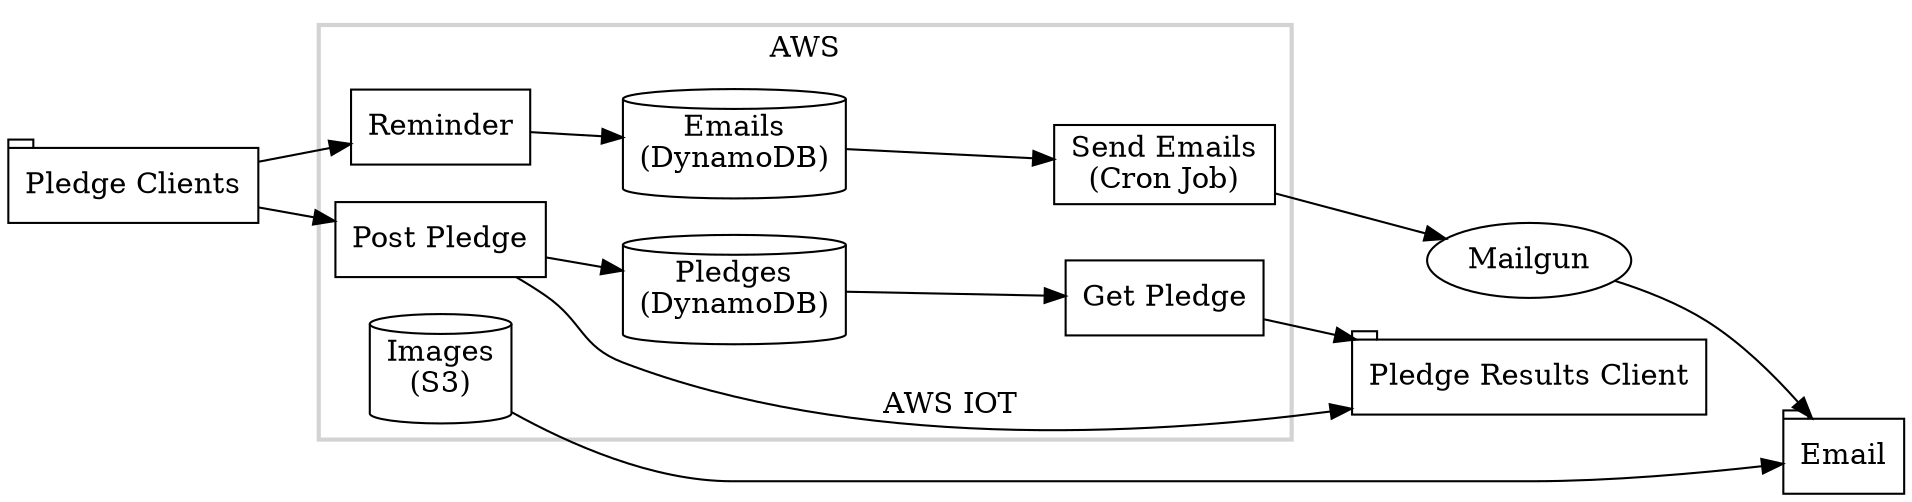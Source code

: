 digraph G {
  graph [rankdir=LR];

	subgraph cluster0 {
		color=lightgrey;
    penwidth=2;
    node [shape="box"];
    label = "AWS";

    database_pledges [
      shape="cylinder",
      label="Pledges\n(DynamoDB)"
    ];

    database_emails [
      shape="cylinder",
      label="Emails\n(DynamoDB)"
    ];

    image_storage [
      shape="cylinder",
      label="Images\n(S3)"
    ];

    get_pledges [
      label="Get Pledge"
    ];

    post_pledge [
      label="Post Pledge"
    ];

    email_reminder [
      label="Reminder"
    ];

    send_emails [
      label="Send Emails\n(Cron Job)"
    ];

    post_pledge -> database_pledges;
    database_pledges -> get_pledges;
    email_reminder -> database_emails;

    database_emails -> send_emails;
	}

  pledge_clients [
    shape="tab",
    label="Pledge Clients"
  ];

  pledge_results_client [
    shape="tab",
    label="Pledge Results Client"
  ];

  email [
    shape="tab",
    label="Email"
  ];

  mailgun [
    shape="ellipse",
    label="Mailgun"
  ];

  pledge_clients -> post_pledge;
  pledge_clients -> email_reminder;

  get_pledges -> pledge_results_client;
  post_pledge -> pledge_results_client[
    label="AWS IOT"
  ];

  send_emails -> mailgun;
  mailgun -> email;
  image_storage -> email;
}
